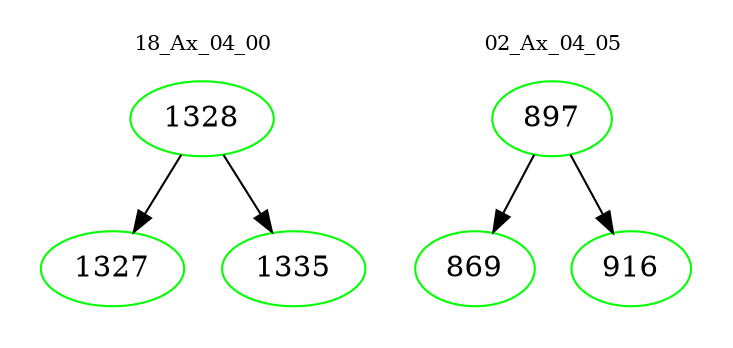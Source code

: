 digraph{
subgraph cluster_0 {
color = white
label = "18_Ax_04_00";
fontsize=10;
T0_1328 [label="1328", color="green"]
T0_1328 -> T0_1327 [color="black"]
T0_1327 [label="1327", color="green"]
T0_1328 -> T0_1335 [color="black"]
T0_1335 [label="1335", color="green"]
}
subgraph cluster_1 {
color = white
label = "02_Ax_04_05";
fontsize=10;
T1_897 [label="897", color="green"]
T1_897 -> T1_869 [color="black"]
T1_869 [label="869", color="green"]
T1_897 -> T1_916 [color="black"]
T1_916 [label="916", color="green"]
}
}
